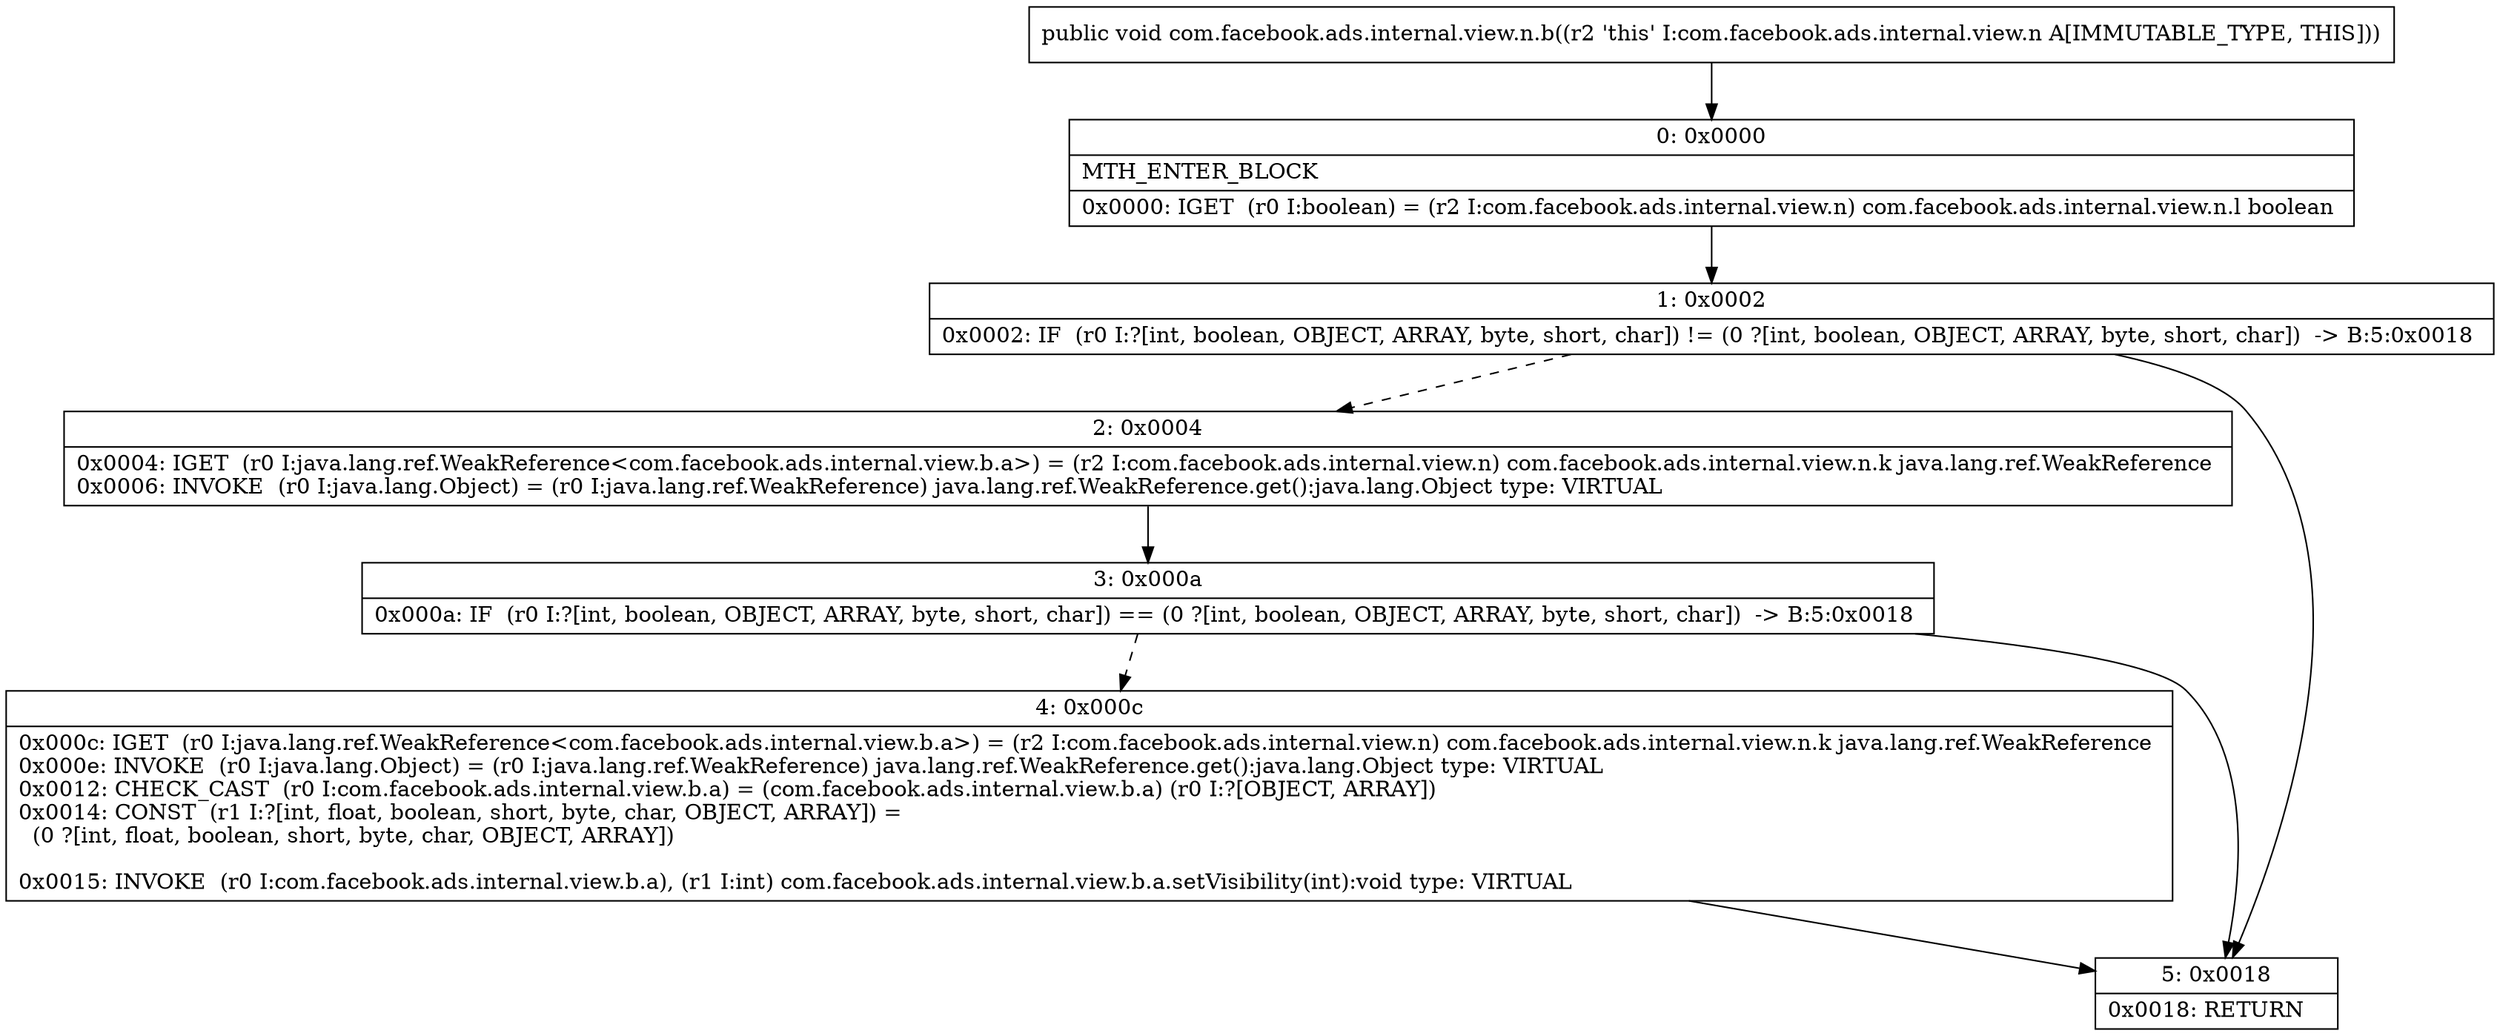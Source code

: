 digraph "CFG forcom.facebook.ads.internal.view.n.b()V" {
Node_0 [shape=record,label="{0\:\ 0x0000|MTH_ENTER_BLOCK\l|0x0000: IGET  (r0 I:boolean) = (r2 I:com.facebook.ads.internal.view.n) com.facebook.ads.internal.view.n.l boolean \l}"];
Node_1 [shape=record,label="{1\:\ 0x0002|0x0002: IF  (r0 I:?[int, boolean, OBJECT, ARRAY, byte, short, char]) != (0 ?[int, boolean, OBJECT, ARRAY, byte, short, char])  \-\> B:5:0x0018 \l}"];
Node_2 [shape=record,label="{2\:\ 0x0004|0x0004: IGET  (r0 I:java.lang.ref.WeakReference\<com.facebook.ads.internal.view.b.a\>) = (r2 I:com.facebook.ads.internal.view.n) com.facebook.ads.internal.view.n.k java.lang.ref.WeakReference \l0x0006: INVOKE  (r0 I:java.lang.Object) = (r0 I:java.lang.ref.WeakReference) java.lang.ref.WeakReference.get():java.lang.Object type: VIRTUAL \l}"];
Node_3 [shape=record,label="{3\:\ 0x000a|0x000a: IF  (r0 I:?[int, boolean, OBJECT, ARRAY, byte, short, char]) == (0 ?[int, boolean, OBJECT, ARRAY, byte, short, char])  \-\> B:5:0x0018 \l}"];
Node_4 [shape=record,label="{4\:\ 0x000c|0x000c: IGET  (r0 I:java.lang.ref.WeakReference\<com.facebook.ads.internal.view.b.a\>) = (r2 I:com.facebook.ads.internal.view.n) com.facebook.ads.internal.view.n.k java.lang.ref.WeakReference \l0x000e: INVOKE  (r0 I:java.lang.Object) = (r0 I:java.lang.ref.WeakReference) java.lang.ref.WeakReference.get():java.lang.Object type: VIRTUAL \l0x0012: CHECK_CAST  (r0 I:com.facebook.ads.internal.view.b.a) = (com.facebook.ads.internal.view.b.a) (r0 I:?[OBJECT, ARRAY]) \l0x0014: CONST  (r1 I:?[int, float, boolean, short, byte, char, OBJECT, ARRAY]) = \l  (0 ?[int, float, boolean, short, byte, char, OBJECT, ARRAY])\l \l0x0015: INVOKE  (r0 I:com.facebook.ads.internal.view.b.a), (r1 I:int) com.facebook.ads.internal.view.b.a.setVisibility(int):void type: VIRTUAL \l}"];
Node_5 [shape=record,label="{5\:\ 0x0018|0x0018: RETURN   \l}"];
MethodNode[shape=record,label="{public void com.facebook.ads.internal.view.n.b((r2 'this' I:com.facebook.ads.internal.view.n A[IMMUTABLE_TYPE, THIS])) }"];
MethodNode -> Node_0;
Node_0 -> Node_1;
Node_1 -> Node_2[style=dashed];
Node_1 -> Node_5;
Node_2 -> Node_3;
Node_3 -> Node_4[style=dashed];
Node_3 -> Node_5;
Node_4 -> Node_5;
}

